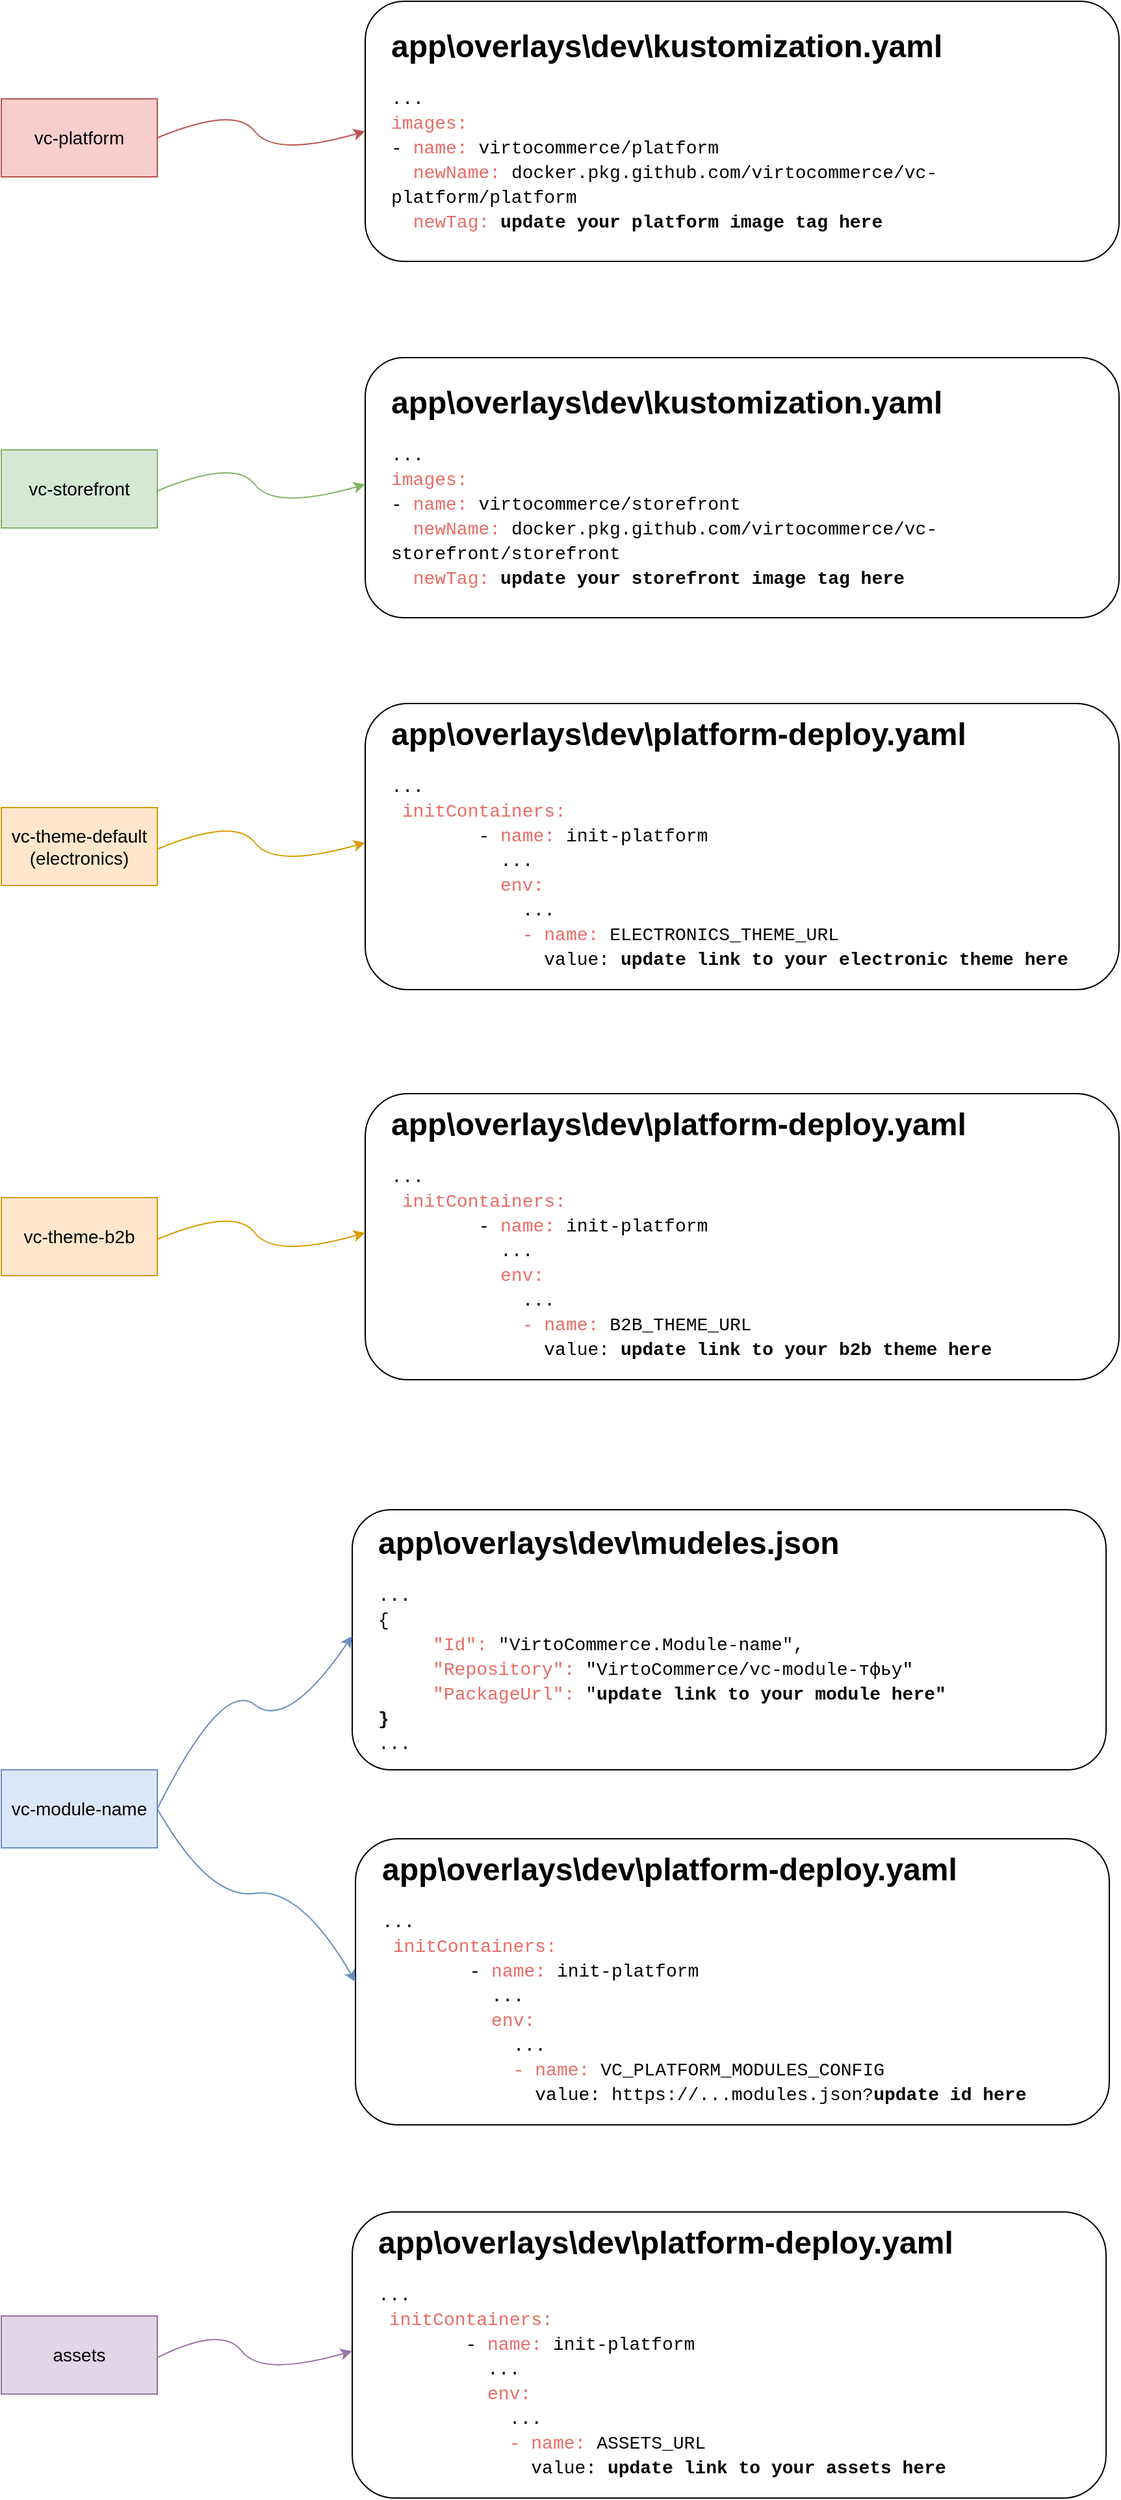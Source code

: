 <mxfile version="13.0.3" type="device" pages="3"><diagram id="8UHIOpJbT8HPxCleBiCi" name="Changes in app files"><mxGraphModel dx="1673" dy="967" grid="1" gridSize="10" guides="1" tooltips="1" connect="1" arrows="1" fold="1" page="1" pageScale="1" pageWidth="1169" pageHeight="827" math="0" shadow="0"><root><mxCell id="0"/><mxCell id="1" parent="0"/><mxCell id="uuy7i4ICsGUUfQ3GZ1jc-6" value="" style="rounded=1;whiteSpace=wrap;html=1;" vertex="1" parent="1"><mxGeometry x="400" y="40" width="580" height="200" as="geometry"/></mxCell><mxCell id="uuy7i4ICsGUUfQ3GZ1jc-1" value="vc-platform" style="rounded=0;whiteSpace=wrap;html=1;fillColor=#f8cecc;strokeColor=#b85450;fontSize=14;" vertex="1" parent="1"><mxGeometry x="120" y="115" width="120" height="60" as="geometry"/></mxCell><mxCell id="uuy7i4ICsGUUfQ3GZ1jc-2" value="vc-storefront" style="rounded=0;whiteSpace=wrap;html=1;fillColor=#d5e8d4;strokeColor=#82b366;fontSize=14;" vertex="1" parent="1"><mxGeometry x="120" y="385" width="120" height="60" as="geometry"/></mxCell><mxCell id="uuy7i4ICsGUUfQ3GZ1jc-3" value="vc-module-name" style="rounded=0;whiteSpace=wrap;html=1;fillColor=#dae8fc;strokeColor=#6c8ebf;fontSize=14;" vertex="1" parent="1"><mxGeometry x="120" y="1400" width="120" height="60" as="geometry"/></mxCell><mxCell id="uuy7i4ICsGUUfQ3GZ1jc-4" value="vc-theme-default&lt;br&gt;(electronics)" style="rounded=0;whiteSpace=wrap;html=1;fillColor=#ffe6cc;strokeColor=#d79b00;fontSize=14;" vertex="1" parent="1"><mxGeometry x="120" y="660" width="120" height="60" as="geometry"/></mxCell><mxCell id="uuy7i4ICsGUUfQ3GZ1jc-5" value="&lt;h1&gt;app\overlays\dev\kustomization.yaml&lt;/h1&gt;&lt;div style=&quot;background-color: rgb(255 , 255 , 255) ; font-family: &amp;#34;consolas&amp;#34; , &amp;#34;courier new&amp;#34; , monospace ; font-size: 14px ; line-height: 19px&quot;&gt;&lt;div&gt;&lt;span&gt;...&lt;/span&gt;&lt;/div&gt;&lt;div&gt;&lt;font color=&quot;#ea6b66&quot;&gt;&lt;span&gt;images&lt;/span&gt;:&lt;/font&gt;&lt;/div&gt;&lt;div&gt;-&amp;nbsp;&lt;font color=&quot;#ea6b66&quot;&gt;name&lt;/font&gt;&lt;font color=&quot;#ea6b66&quot;&gt;:&lt;/font&gt;&amp;nbsp;virtocommerce/platform&lt;/div&gt;&lt;div&gt;&amp;nbsp;&amp;nbsp;&lt;font color=&quot;#ea6b66&quot;&gt;&lt;span&gt;newName&lt;/span&gt;:&lt;/font&gt;&amp;nbsp;&lt;span&gt;docker.pkg.github.com/virtocommerce/vc-platform/platform&lt;/span&gt;&lt;/div&gt;&lt;div&gt;&amp;nbsp;&amp;nbsp;&lt;font color=&quot;#ea6b66&quot;&gt;&lt;span&gt;newTag&lt;/span&gt;:&lt;/font&gt;&amp;nbsp;&lt;b&gt;update&amp;nbsp;your platform image tag here&lt;/b&gt;&lt;/div&gt;&lt;div&gt;...&amp;nbsp;&lt;/div&gt;&lt;div&gt;&lt;/div&gt;&lt;/div&gt;" style="text;html=1;strokeColor=none;fillColor=none;spacing=5;spacingTop=-20;whiteSpace=wrap;overflow=hidden;rounded=0;" vertex="1" parent="1"><mxGeometry x="415" y="55" width="535" height="165" as="geometry"/></mxCell><mxCell id="uuy7i4ICsGUUfQ3GZ1jc-7" value="" style="rounded=1;whiteSpace=wrap;html=1;" vertex="1" parent="1"><mxGeometry x="400" y="314" width="580" height="200" as="geometry"/></mxCell><mxCell id="uuy7i4ICsGUUfQ3GZ1jc-8" value="&lt;h1&gt;app\overlays\dev\kustomization.yaml&lt;/h1&gt;&lt;div style=&quot;background-color: rgb(255 , 255 , 255) ; font-family: &amp;#34;consolas&amp;#34; , &amp;#34;courier new&amp;#34; , monospace ; font-size: 14px ; line-height: 19px&quot;&gt;&lt;div&gt;&lt;span&gt;...&lt;/span&gt;&lt;/div&gt;&lt;div&gt;&lt;font color=&quot;#ea6b66&quot;&gt;&lt;span&gt;images&lt;/span&gt;:&lt;/font&gt;&lt;/div&gt;&lt;div&gt;-&amp;nbsp;&lt;font color=&quot;#ea6b66&quot;&gt;name&lt;/font&gt;&lt;font color=&quot;#ea6b66&quot;&gt;:&lt;/font&gt;&amp;nbsp;&lt;span style=&quot;font-family: &amp;#34;consolas&amp;#34; , &amp;#34;courier new&amp;#34; , monospace&quot;&gt;virtocommerce/storefront&lt;/span&gt;&lt;/div&gt;&lt;div&gt;&amp;nbsp;&amp;nbsp;&lt;font color=&quot;#ea6b66&quot;&gt;&lt;span&gt;newName&lt;/span&gt;:&lt;/font&gt;&amp;nbsp;&lt;span style=&quot;font-family: &amp;#34;consolas&amp;#34; , &amp;#34;courier new&amp;#34; , monospace&quot;&gt;docker.pkg.github.com/virtocommerce/vc-storefront/storefront&lt;/span&gt;&lt;/div&gt;&lt;div&gt;&amp;nbsp;&amp;nbsp;&lt;font color=&quot;#ea6b66&quot;&gt;&lt;span&gt;newTag&lt;/span&gt;:&lt;/font&gt;&amp;nbsp;&lt;b&gt;update&lt;/b&gt;&lt;b&gt;&amp;nbsp;your storefront image tag here&lt;/b&gt;&amp;nbsp;&lt;/div&gt;&lt;div&gt;...&lt;/div&gt;&lt;div&gt;&lt;/div&gt;&lt;/div&gt;" style="text;html=1;strokeColor=none;fillColor=none;spacing=5;spacingTop=-20;whiteSpace=wrap;overflow=hidden;rounded=0;" vertex="1" parent="1"><mxGeometry x="415" y="329" width="555" height="165" as="geometry"/></mxCell><mxCell id="uuy7i4ICsGUUfQ3GZ1jc-10" value="" style="curved=1;endArrow=classic;html=1;fontSize=14;entryX=0;entryY=0.5;entryDx=0;entryDy=0;exitX=1;exitY=0.5;exitDx=0;exitDy=0;fillColor=#f8cecc;strokeColor=#b85450;" edge="1" parent="1" source="uuy7i4ICsGUUfQ3GZ1jc-1" target="uuy7i4ICsGUUfQ3GZ1jc-6"><mxGeometry width="50" height="50" relative="1" as="geometry"><mxPoint x="140" y="320" as="sourcePoint"/><mxPoint x="190" y="270" as="targetPoint"/><Array as="points"><mxPoint x="300" y="120"/><mxPoint x="330" y="160"/></Array></mxGeometry></mxCell><mxCell id="uuy7i4ICsGUUfQ3GZ1jc-11" value="" style="curved=1;endArrow=classic;html=1;fontSize=14;entryX=0;entryY=0.5;entryDx=0;entryDy=0;exitX=1;exitY=0.5;exitDx=0;exitDy=0;fillColor=#d5e8d4;strokeColor=#82b366;" edge="1" parent="1"><mxGeometry width="50" height="50" relative="1" as="geometry"><mxPoint x="240" y="416.5" as="sourcePoint"/><mxPoint x="400" y="411.5" as="targetPoint"/><Array as="points"><mxPoint x="300" y="391.5"/><mxPoint x="330" y="431.5"/></Array></mxGeometry></mxCell><mxCell id="uuy7i4ICsGUUfQ3GZ1jc-12" value="" style="rounded=1;whiteSpace=wrap;html=1;" vertex="1" parent="1"><mxGeometry x="400" y="580" width="580" height="220" as="geometry"/></mxCell><mxCell id="uuy7i4ICsGUUfQ3GZ1jc-13" value="&lt;h1&gt;app\overlays\dev\platform-deploy.yaml&lt;/h1&gt;&lt;div style=&quot;background-color: rgb(255 , 255 , 255) ; font-family: &amp;#34;consolas&amp;#34; , &amp;#34;courier new&amp;#34; , monospace ; font-size: 14px ; line-height: 19px&quot;&gt;&lt;div&gt;&lt;span&gt;...&lt;/span&gt;&lt;/div&gt;&lt;div&gt;&lt;div style=&quot;font-family: &amp;#34;consolas&amp;#34; , &amp;#34;courier new&amp;#34; , monospace ; line-height: 19px&quot;&gt;&lt;div&gt;&lt;font color=&quot;#ea6b66&quot;&gt;&amp;nbsp;&lt;span&gt;initContainers&lt;/span&gt;:&lt;/font&gt;&lt;/div&gt;&lt;div&gt;&amp;nbsp;&amp;nbsp;&amp;nbsp;&amp;nbsp;&amp;nbsp;&amp;nbsp;&amp;nbsp;&amp;nbsp;-&amp;nbsp;&lt;font color=&quot;#ea6b66&quot;&gt;&lt;span&gt;name&lt;/span&gt;:&lt;/font&gt;&amp;nbsp;&lt;span&gt;init-platform&lt;/span&gt;&lt;/div&gt;&lt;div&gt;&amp;nbsp; &amp;nbsp; &amp;nbsp; &amp;nbsp; &amp;nbsp; ...&lt;/div&gt;&lt;div&gt;&lt;font color=&quot;#ea6b66&quot;&gt;&amp;nbsp;&amp;nbsp;&amp;nbsp;&amp;nbsp;&amp;nbsp;&amp;nbsp;&amp;nbsp;&amp;nbsp;&amp;nbsp;&amp;nbsp;&lt;span&gt;env&lt;/span&gt;:&lt;/font&gt;&lt;/div&gt;&lt;div&gt;&amp;nbsp; &amp;nbsp; &amp;nbsp; &amp;nbsp; &amp;nbsp; &amp;nbsp; ...&lt;/div&gt;&lt;div&gt;&amp;nbsp;&amp;nbsp;&amp;nbsp;&amp;nbsp;&amp;nbsp;&amp;nbsp;&amp;nbsp;&amp;nbsp;&amp;nbsp;&amp;nbsp;&amp;nbsp;&amp;nbsp;&lt;font color=&quot;#ea6b66&quot;&gt;-&amp;nbsp;&lt;span&gt;name&lt;/span&gt;:&lt;/font&gt;&amp;nbsp;&lt;span&gt;ELECTRONICS_THEME_URL&lt;/span&gt;&lt;/div&gt;&lt;div&gt;&amp;nbsp;&amp;nbsp;&amp;nbsp;&amp;nbsp;&amp;nbsp;&amp;nbsp;&amp;nbsp;&amp;nbsp;&amp;nbsp;&amp;nbsp;&amp;nbsp;&amp;nbsp;&amp;nbsp;&amp;nbsp;&lt;span&gt;value&lt;/span&gt;:&amp;nbsp;&lt;b&gt;update&lt;/b&gt;&lt;b&gt;&amp;nbsp;link to your electronic theme here&lt;/b&gt;&lt;/div&gt;&lt;div&gt;...&lt;br&gt;&lt;/div&gt;&lt;/div&gt;&lt;/div&gt;&lt;div&gt;&lt;/div&gt;&lt;/div&gt;" style="text;html=1;strokeColor=none;fillColor=none;spacing=5;spacingTop=-20;whiteSpace=wrap;overflow=hidden;rounded=0;" vertex="1" parent="1"><mxGeometry x="415" y="584" width="555" height="206" as="geometry"/></mxCell><mxCell id="uuy7i4ICsGUUfQ3GZ1jc-14" value="" style="curved=1;endArrow=classic;html=1;fontSize=14;entryX=0;entryY=0.5;entryDx=0;entryDy=0;exitX=1;exitY=0.5;exitDx=0;exitDy=0;fillColor=#ffe6cc;strokeColor=#d79b00;" edge="1" parent="1"><mxGeometry width="50" height="50" relative="1" as="geometry"><mxPoint x="240" y="692" as="sourcePoint"/><mxPoint x="400" y="687" as="targetPoint"/><Array as="points"><mxPoint x="300" y="667"/><mxPoint x="330" y="707"/></Array></mxGeometry></mxCell><mxCell id="uuy7i4ICsGUUfQ3GZ1jc-15" value="vc-theme-b2b" style="rounded=0;whiteSpace=wrap;html=1;fillColor=#ffe6cc;strokeColor=#d79b00;fontSize=14;" vertex="1" parent="1"><mxGeometry x="120" y="960" width="120" height="60" as="geometry"/></mxCell><mxCell id="uuy7i4ICsGUUfQ3GZ1jc-16" value="" style="rounded=1;whiteSpace=wrap;html=1;" vertex="1" parent="1"><mxGeometry x="400" y="880" width="580" height="220" as="geometry"/></mxCell><mxCell id="uuy7i4ICsGUUfQ3GZ1jc-17" value="&lt;h1&gt;app\overlays\dev\platform-deploy.yaml&lt;/h1&gt;&lt;div style=&quot;background-color: rgb(255 , 255 , 255) ; font-family: &amp;#34;consolas&amp;#34; , &amp;#34;courier new&amp;#34; , monospace ; font-size: 14px ; line-height: 19px&quot;&gt;&lt;div&gt;&lt;span&gt;...&lt;/span&gt;&lt;/div&gt;&lt;div&gt;&lt;div style=&quot;font-family: &amp;#34;consolas&amp;#34; , &amp;#34;courier new&amp;#34; , monospace ; line-height: 19px&quot;&gt;&lt;div&gt;&lt;font color=&quot;#ea6b66&quot;&gt;&amp;nbsp;&lt;span&gt;initContainers&lt;/span&gt;:&lt;/font&gt;&lt;/div&gt;&lt;div&gt;&amp;nbsp;&amp;nbsp;&amp;nbsp;&amp;nbsp;&amp;nbsp;&amp;nbsp;&amp;nbsp;&amp;nbsp;-&amp;nbsp;&lt;font color=&quot;#ea6b66&quot;&gt;&lt;span&gt;name&lt;/span&gt;:&lt;/font&gt;&amp;nbsp;&lt;span&gt;init-platform&lt;/span&gt;&lt;/div&gt;&lt;div&gt;&amp;nbsp; &amp;nbsp; &amp;nbsp; &amp;nbsp; &amp;nbsp; ...&lt;/div&gt;&lt;div&gt;&lt;font color=&quot;#ea6b66&quot;&gt;&amp;nbsp;&amp;nbsp;&amp;nbsp;&amp;nbsp;&amp;nbsp;&amp;nbsp;&amp;nbsp;&amp;nbsp;&amp;nbsp;&amp;nbsp;&lt;span&gt;env&lt;/span&gt;:&lt;/font&gt;&lt;/div&gt;&lt;div&gt;&amp;nbsp; &amp;nbsp; &amp;nbsp; &amp;nbsp; &amp;nbsp; &amp;nbsp; ...&lt;/div&gt;&lt;div&gt;&amp;nbsp;&amp;nbsp;&amp;nbsp;&amp;nbsp;&amp;nbsp;&amp;nbsp;&amp;nbsp;&amp;nbsp;&amp;nbsp;&amp;nbsp;&amp;nbsp;&amp;nbsp;&lt;font color=&quot;#ea6b66&quot;&gt;-&amp;nbsp;&lt;span&gt;name&lt;/span&gt;:&lt;/font&gt;&amp;nbsp;&lt;span style=&quot;font-family: &amp;#34;consolas&amp;#34; , &amp;#34;courier new&amp;#34; , monospace&quot;&gt;B2B_THEME_URL&lt;/span&gt;&lt;/div&gt;&lt;div&gt;&amp;nbsp;&amp;nbsp;&amp;nbsp;&amp;nbsp;&amp;nbsp;&amp;nbsp;&amp;nbsp;&amp;nbsp;&amp;nbsp;&amp;nbsp;&amp;nbsp;&amp;nbsp;&amp;nbsp;&amp;nbsp;&lt;span&gt;value&lt;/span&gt;:&amp;nbsp;&lt;b&gt;update&lt;/b&gt;&lt;b&gt;&amp;nbsp;link to your b2b theme here&lt;/b&gt;&lt;/div&gt;&lt;div&gt;...&lt;br&gt;&lt;/div&gt;&lt;/div&gt;&lt;/div&gt;&lt;div&gt;&lt;/div&gt;&lt;/div&gt;" style="text;html=1;strokeColor=none;fillColor=none;spacing=5;spacingTop=-20;whiteSpace=wrap;overflow=hidden;rounded=0;" vertex="1" parent="1"><mxGeometry x="415" y="884" width="555" height="206" as="geometry"/></mxCell><mxCell id="uuy7i4ICsGUUfQ3GZ1jc-18" value="" style="curved=1;endArrow=classic;html=1;fontSize=14;entryX=0;entryY=0.5;entryDx=0;entryDy=0;exitX=1;exitY=0.5;exitDx=0;exitDy=0;fillColor=#ffe6cc;strokeColor=#d79b00;" edge="1" parent="1"><mxGeometry width="50" height="50" relative="1" as="geometry"><mxPoint x="240" y="992.0" as="sourcePoint"/><mxPoint x="400" y="987.0" as="targetPoint"/><Array as="points"><mxPoint x="300" y="967"/><mxPoint x="330" y="1007"/></Array></mxGeometry></mxCell><mxCell id="uuy7i4ICsGUUfQ3GZ1jc-19" value="" style="rounded=1;whiteSpace=wrap;html=1;" vertex="1" parent="1"><mxGeometry x="390" y="1200" width="580" height="200" as="geometry"/></mxCell><mxCell id="uuy7i4ICsGUUfQ3GZ1jc-20" value="&lt;h1&gt;app\overlays\dev\mudeles.json&lt;/h1&gt;&lt;div style=&quot;background-color: rgb(255 , 255 , 255) ; font-family: &amp;#34;consolas&amp;#34; , &amp;#34;courier new&amp;#34; , monospace ; font-size: 14px ; line-height: 19px&quot;&gt;&lt;div&gt;&lt;span&gt;...&lt;/span&gt;&lt;/div&gt;&lt;div&gt;&lt;span&gt;{&lt;/span&gt;&lt;/div&gt;&lt;div&gt;&lt;div style=&quot;font-family: &amp;#34;consolas&amp;#34; , &amp;#34;courier new&amp;#34; , monospace ; line-height: 19px&quot;&gt;&lt;div&gt;&lt;span&gt;&lt;font color=&quot;#ea6b66&quot;&gt;&amp;nbsp; &amp;nbsp; &amp;nbsp;&quot;Id&quot;:&amp;nbsp;&lt;/font&gt;&lt;/span&gt;&lt;span style=&quot;font-family: &amp;#34;consolas&amp;#34; , &amp;#34;courier new&amp;#34; , monospace&quot;&gt;&quot;VirtoCommerce.Module-name&quot;&lt;/span&gt;&lt;span style=&quot;font-family: &amp;#34;consolas&amp;#34; , &amp;#34;courier new&amp;#34; , monospace&quot;&gt;,&lt;/span&gt;&lt;/div&gt;&lt;div&gt;&lt;span&gt;&lt;font color=&quot;#ea6b66&quot;&gt;&amp;nbsp; &amp;nbsp; &amp;nbsp;&quot;Repository&quot;:&amp;nbsp;&lt;/font&gt;&lt;/span&gt;&lt;span style=&quot;font-family: &amp;#34;consolas&amp;#34; , &amp;#34;courier new&amp;#34; , monospace&quot;&gt;&quot;VirtoCommerce/vc-module-тфьу&quot;&lt;/span&gt;&lt;/div&gt;&lt;div&gt;&lt;font color=&quot;#ea6b66&quot;&gt;&amp;nbsp; &amp;nbsp; &amp;nbsp;&lt;span style=&quot;font-family: &amp;#34;consolas&amp;#34; , &amp;#34;courier new&amp;#34; , monospace&quot;&gt;&quot;PackageUrl&quot;:&lt;/span&gt;&lt;/font&gt;&amp;nbsp;&quot;&lt;b&gt;update&lt;/b&gt;&lt;b&gt;&amp;nbsp;link to your module here&quot;&lt;/b&gt;&lt;/div&gt;&lt;div&gt;&lt;b&gt;}&lt;/b&gt;&lt;/div&gt;&lt;div&gt;...&lt;br&gt;&lt;/div&gt;&lt;/div&gt;&lt;/div&gt;&lt;div&gt;&lt;/div&gt;&lt;/div&gt;" style="text;html=1;strokeColor=none;fillColor=none;spacing=5;spacingTop=-20;whiteSpace=wrap;overflow=hidden;rounded=0;" vertex="1" parent="1"><mxGeometry x="405" y="1206" width="555" height="186" as="geometry"/></mxCell><mxCell id="uuy7i4ICsGUUfQ3GZ1jc-21" value="" style="curved=1;endArrow=classic;html=1;fontSize=14;entryX=0;entryY=0.5;entryDx=0;entryDy=0;exitX=1;exitY=0.5;exitDx=0;exitDy=0;fillColor=#dae8fc;strokeColor=#6c8ebf;" edge="1" parent="1" source="uuy7i4ICsGUUfQ3GZ1jc-3"><mxGeometry width="50" height="50" relative="1" as="geometry"><mxPoint x="230" y="1302" as="sourcePoint"/><mxPoint x="390" y="1297" as="targetPoint"/><Array as="points"><mxPoint x="290" y="1330"/><mxPoint x="340" y="1370"/></Array></mxGeometry></mxCell><mxCell id="uuy7i4ICsGUUfQ3GZ1jc-24" value="" style="rounded=1;whiteSpace=wrap;html=1;" vertex="1" parent="1"><mxGeometry x="392.5" y="1453" width="580" height="220" as="geometry"/></mxCell><mxCell id="uuy7i4ICsGUUfQ3GZ1jc-25" value="&lt;h1&gt;app\overlays\dev\platform-deploy.yaml&lt;/h1&gt;&lt;div style=&quot;background-color: rgb(255 , 255 , 255) ; font-family: &amp;#34;consolas&amp;#34; , &amp;#34;courier new&amp;#34; , monospace ; font-size: 14px ; line-height: 19px&quot;&gt;&lt;div&gt;&lt;span&gt;...&lt;/span&gt;&lt;/div&gt;&lt;div&gt;&lt;div style=&quot;font-family: &amp;#34;consolas&amp;#34; , &amp;#34;courier new&amp;#34; , monospace ; line-height: 19px&quot;&gt;&lt;div&gt;&lt;font color=&quot;#ea6b66&quot;&gt;&amp;nbsp;&lt;span&gt;initContainers&lt;/span&gt;:&lt;/font&gt;&lt;/div&gt;&lt;div&gt;&amp;nbsp;&amp;nbsp;&amp;nbsp;&amp;nbsp;&amp;nbsp;&amp;nbsp;&amp;nbsp;&amp;nbsp;-&amp;nbsp;&lt;font color=&quot;#ea6b66&quot;&gt;&lt;span&gt;name&lt;/span&gt;:&lt;/font&gt;&amp;nbsp;&lt;span&gt;init-platform&lt;/span&gt;&lt;/div&gt;&lt;div&gt;&amp;nbsp; &amp;nbsp; &amp;nbsp; &amp;nbsp; &amp;nbsp; ...&lt;/div&gt;&lt;div&gt;&lt;font color=&quot;#ea6b66&quot;&gt;&amp;nbsp;&amp;nbsp;&amp;nbsp;&amp;nbsp;&amp;nbsp;&amp;nbsp;&amp;nbsp;&amp;nbsp;&amp;nbsp;&amp;nbsp;&lt;span&gt;env&lt;/span&gt;:&lt;/font&gt;&lt;/div&gt;&lt;div&gt;&amp;nbsp; &amp;nbsp; &amp;nbsp; &amp;nbsp; &amp;nbsp; &amp;nbsp; ...&lt;/div&gt;&lt;div&gt;&amp;nbsp;&amp;nbsp;&amp;nbsp;&amp;nbsp;&amp;nbsp;&amp;nbsp;&amp;nbsp;&amp;nbsp;&amp;nbsp;&amp;nbsp;&amp;nbsp;&amp;nbsp;&lt;font color=&quot;#ea6b66&quot;&gt;-&amp;nbsp;&lt;span&gt;name&lt;/span&gt;:&lt;/font&gt;&amp;nbsp;&lt;span style=&quot;font-family: &amp;#34;consolas&amp;#34; , &amp;#34;courier new&amp;#34; , monospace&quot;&gt;VC_PLATFORM_MODULES_CONFIG&lt;/span&gt;&lt;/div&gt;&lt;div&gt;&amp;nbsp;&amp;nbsp;&amp;nbsp;&amp;nbsp;&amp;nbsp;&amp;nbsp;&amp;nbsp;&amp;nbsp;&amp;nbsp;&amp;nbsp;&amp;nbsp;&amp;nbsp;&amp;nbsp;&amp;nbsp;&lt;span&gt;value&lt;/span&gt;:&amp;nbsp;&lt;span style=&quot;font-family: &amp;#34;consolas&amp;#34; , &amp;#34;courier new&amp;#34; , monospace&quot;&gt;https://...modules.json?&lt;/span&gt;&lt;b&gt;update&lt;/b&gt;&lt;b&gt;&amp;nbsp;id here&lt;/b&gt;&lt;/div&gt;&lt;div&gt;...&lt;br&gt;&lt;/div&gt;&lt;/div&gt;&lt;/div&gt;&lt;div&gt;&lt;/div&gt;&lt;/div&gt;" style="text;html=1;strokeColor=none;fillColor=none;spacing=5;spacingTop=-20;whiteSpace=wrap;overflow=hidden;rounded=0;" vertex="1" parent="1"><mxGeometry x="407.5" y="1457" width="555" height="206" as="geometry"/></mxCell><mxCell id="uuy7i4ICsGUUfQ3GZ1jc-26" value="" style="curved=1;endArrow=classic;html=1;fontSize=14;entryX=0;entryY=0.5;entryDx=0;entryDy=0;exitX=1;exitY=0.5;exitDx=0;exitDy=0;fillColor=#dae8fc;strokeColor=#6c8ebf;" edge="1" parent="1" source="uuy7i4ICsGUUfQ3GZ1jc-3" target="uuy7i4ICsGUUfQ3GZ1jc-24"><mxGeometry width="50" height="50" relative="1" as="geometry"><mxPoint x="190" y="1673" as="sourcePoint"/><mxPoint x="340" y="1530" as="targetPoint"/><Array as="points"><mxPoint x="280" y="1500"/><mxPoint x="350" y="1490"/></Array></mxGeometry></mxCell><mxCell id="uuy7i4ICsGUUfQ3GZ1jc-28" value="assets" style="rounded=0;whiteSpace=wrap;html=1;fillColor=#e1d5e7;strokeColor=#9673a6;fontSize=14;" vertex="1" parent="1"><mxGeometry x="120" y="1820" width="120" height="60" as="geometry"/></mxCell><mxCell id="uuy7i4ICsGUUfQ3GZ1jc-29" value="" style="rounded=1;whiteSpace=wrap;html=1;" vertex="1" parent="1"><mxGeometry x="390" y="1740" width="580" height="220" as="geometry"/></mxCell><mxCell id="uuy7i4ICsGUUfQ3GZ1jc-30" value="&lt;h1&gt;app\overlays\dev\platform-deploy.yaml&lt;/h1&gt;&lt;div style=&quot;background-color: rgb(255 , 255 , 255) ; font-family: &amp;#34;consolas&amp;#34; , &amp;#34;courier new&amp;#34; , monospace ; font-size: 14px ; line-height: 19px&quot;&gt;&lt;div&gt;&lt;span&gt;...&lt;/span&gt;&lt;/div&gt;&lt;div&gt;&lt;div style=&quot;font-family: &amp;#34;consolas&amp;#34; , &amp;#34;courier new&amp;#34; , monospace ; line-height: 19px&quot;&gt;&lt;div&gt;&lt;font color=&quot;#ea6b66&quot;&gt;&amp;nbsp;&lt;span&gt;initContainers&lt;/span&gt;:&lt;/font&gt;&lt;/div&gt;&lt;div&gt;&amp;nbsp;&amp;nbsp;&amp;nbsp;&amp;nbsp;&amp;nbsp;&amp;nbsp;&amp;nbsp;&amp;nbsp;-&amp;nbsp;&lt;font color=&quot;#ea6b66&quot;&gt;&lt;span&gt;name&lt;/span&gt;:&lt;/font&gt;&amp;nbsp;&lt;span&gt;init-platform&lt;/span&gt;&lt;/div&gt;&lt;div&gt;&amp;nbsp; &amp;nbsp; &amp;nbsp; &amp;nbsp; &amp;nbsp; ...&lt;/div&gt;&lt;div&gt;&lt;font color=&quot;#ea6b66&quot;&gt;&amp;nbsp;&amp;nbsp;&amp;nbsp;&amp;nbsp;&amp;nbsp;&amp;nbsp;&amp;nbsp;&amp;nbsp;&amp;nbsp;&amp;nbsp;&lt;span&gt;env&lt;/span&gt;:&lt;/font&gt;&lt;/div&gt;&lt;div&gt;&amp;nbsp; &amp;nbsp; &amp;nbsp; &amp;nbsp; &amp;nbsp; &amp;nbsp; ...&lt;/div&gt;&lt;div&gt;&amp;nbsp;&amp;nbsp;&amp;nbsp;&amp;nbsp;&amp;nbsp;&amp;nbsp;&amp;nbsp;&amp;nbsp;&amp;nbsp;&amp;nbsp;&amp;nbsp;&amp;nbsp;&lt;font color=&quot;#ea6b66&quot;&gt;-&amp;nbsp;&lt;span&gt;name&lt;/span&gt;:&lt;/font&gt;&amp;nbsp;&lt;span style=&quot;font-family: &amp;#34;consolas&amp;#34; , &amp;#34;courier new&amp;#34; , monospace&quot;&gt;ASSETS_URL&lt;/span&gt;&lt;/div&gt;&lt;div&gt;&amp;nbsp;&amp;nbsp;&amp;nbsp;&amp;nbsp;&amp;nbsp;&amp;nbsp;&amp;nbsp;&amp;nbsp;&amp;nbsp;&amp;nbsp;&amp;nbsp;&amp;nbsp;&amp;nbsp;&amp;nbsp;&lt;span&gt;value&lt;/span&gt;:&amp;nbsp;&lt;b&gt;update&lt;/b&gt;&lt;b&gt;&amp;nbsp;link to your assets here&lt;/b&gt;&lt;/div&gt;&lt;div&gt;...&lt;br&gt;&lt;/div&gt;&lt;/div&gt;&lt;/div&gt;&lt;div&gt;&lt;/div&gt;&lt;/div&gt;" style="text;html=1;strokeColor=none;fillColor=none;spacing=5;spacingTop=-20;whiteSpace=wrap;overflow=hidden;rounded=0;" vertex="1" parent="1"><mxGeometry x="405" y="1744" width="555" height="206" as="geometry"/></mxCell><mxCell id="uuy7i4ICsGUUfQ3GZ1jc-31" value="" style="curved=1;endArrow=classic;html=1;fontSize=14;entryX=0;entryY=0.5;entryDx=0;entryDy=0;fillColor=#e1d5e7;strokeColor=#9673a6;" edge="1" parent="1"><mxGeometry width="50" height="50" relative="1" as="geometry"><mxPoint x="240" y="1852" as="sourcePoint"/><mxPoint x="390" y="1847" as="targetPoint"/><Array as="points"><mxPoint x="290" y="1827"/><mxPoint x="320" y="1867"/></Array></mxGeometry></mxCell></root></mxGraphModel></diagram><diagram id="28VgS6JMbTUWkKb37-Xg" name="Dev flow"><mxGraphModel dx="1422" dy="822" grid="1" gridSize="10" guides="1" tooltips="1" connect="1" arrows="1" fold="1" page="1" pageScale="1" pageWidth="1169" pageHeight="827" math="0" shadow="0"><root><mxCell id="-yEAoTfOS3Wt1gNO7EFr-0"/><mxCell id="-yEAoTfOS3Wt1gNO7EFr-1" parent="-yEAoTfOS3Wt1gNO7EFr-0"/><mxCell id="Ak_y4thFxBSKivSe8Mvd-0" value="" style="pointerEvents=1;shadow=0;dashed=0;html=1;strokeColor=none;labelPosition=center;verticalLabelPosition=bottom;verticalAlign=top;align=center;fillColor=#505050;shape=mxgraph.mscae.intune.account_portal;fontSize=14;" vertex="1" parent="-yEAoTfOS3Wt1gNO7EFr-1"><mxGeometry x="70" y="180" width="43" height="50" as="geometry"/></mxCell><mxCell id="Ak_y4thFxBSKivSe8Mvd-1" value="" style="verticalLabelPosition=bottom;html=1;verticalAlign=top;align=center;strokeColor=none;fillColor=#505050;shape=mxgraph.azure.git_repository;fontSize=14;" vertex="1" parent="-yEAoTfOS3Wt1gNO7EFr-1"><mxGeometry x="250" y="82" width="50" height="50" as="geometry"/></mxCell><mxCell id="Ak_y4thFxBSKivSe8Mvd-3" value="" style="verticalLabelPosition=bottom;html=1;verticalAlign=top;align=center;strokeColor=none;fillColor=#505050;shape=mxgraph.azure.git_repository;fontSize=14;" vertex="1" parent="-yEAoTfOS3Wt1gNO7EFr-1"><mxGeometry x="250" y="282" width="50" height="50" as="geometry"/></mxCell><mxCell id="Ak_y4thFxBSKivSe8Mvd-4" value="" style="html=1;dashed=0;whitespace=wrap;fillColor=#505050;strokeColor=#ffffff;points=[[0.005,0.63,0],[0.1,0.2,0],[0.9,0.2,0],[0.5,0,0],[0.995,0.63,0],[0.72,0.99,0],[0.5,1,0],[0.28,0.99,0]];shape=mxgraph.kubernetes.icon;prIcon=ing;fontSize=14;" vertex="1" parent="-yEAoTfOS3Wt1gNO7EFr-1"><mxGeometry x="380" y="83" width="50" height="48" as="geometry"/></mxCell><mxCell id="Ak_y4thFxBSKivSe8Mvd-5" value="" style="html=1;verticalLabelPosition=bottom;align=center;labelBackgroundColor=#ffffff;verticalAlign=top;strokeWidth=2;strokeColor=#505050;shadow=0;dashed=0;shape=mxgraph.ios7.icons.data;fillColor=none;fontSize=14;" vertex="1" parent="-yEAoTfOS3Wt1gNO7EFr-1"><mxGeometry x="565" y="20" width="40" height="50" as="geometry"/></mxCell><mxCell id="Ak_y4thFxBSKivSe8Mvd-6" value="" style="html=1;dashed=0;whitespace=wrap;fillColor=#505050;strokeColor=#ffffff;points=[[0.005,0.63,0],[0.1,0.2,0],[0.9,0.2,0],[0.5,0,0],[0.995,0.63,0],[0.72,0.99,0],[0.5,1,0],[0.28,0.99,0]];shape=mxgraph.kubernetes.icon;prIcon=ing;fontSize=14;" vertex="1" parent="-yEAoTfOS3Wt1gNO7EFr-1"><mxGeometry x="380" y="284" width="50" height="48" as="geometry"/></mxCell><mxCell id="Ak_y4thFxBSKivSe8Mvd-7" value="" style="html=1;dashed=0;whitespace=wrap;fillColor=#2875E2;strokeColor=#ffffff;points=[[0.005,0.63,0],[0.1,0.2,0],[0.9,0.2,0],[0.5,0,0],[0.995,0.63,0],[0.72,0.99,0],[0.5,1,0],[0.28,0.99,0]];shape=mxgraph.kubernetes.icon;prIcon=sts;fontSize=14;" vertex="1" parent="-yEAoTfOS3Wt1gNO7EFr-1"><mxGeometry x="535" y="284" width="50" height="48" as="geometry"/></mxCell><mxCell id="Ak_y4thFxBSKivSe8Mvd-8" value="" style="endArrow=classic;html=1;fontSize=14;" edge="1" parent="-yEAoTfOS3Wt1gNO7EFr-1"><mxGeometry width="50" height="50" relative="1" as="geometry"><mxPoint x="150" y="182" as="sourcePoint"/><mxPoint x="240" y="120" as="targetPoint"/></mxGeometry></mxCell><mxCell id="Ak_y4thFxBSKivSe8Mvd-9" value="Commit &lt;br&gt;US code" style="text;html=1;align=center;verticalAlign=middle;resizable=0;points=[];autosize=1;fontSize=14;" vertex="1" parent="-yEAoTfOS3Wt1gNO7EFr-1"><mxGeometry x="130" y="110" width="70" height="40" as="geometry"/></mxCell><mxCell id="Ak_y4thFxBSKivSe8Mvd-10" value="CI Pipeline" style="text;html=1;align=center;verticalAlign=middle;resizable=0;points=[];autosize=1;fontSize=14;" vertex="1" parent="-yEAoTfOS3Wt1gNO7EFr-1"><mxGeometry x="360" y="141" width="80" height="20" as="geometry"/></mxCell><mxCell id="Ak_y4thFxBSKivSe8Mvd-11" value="" style="endArrow=classic;html=1;fontSize=14;" edge="1" parent="-yEAoTfOS3Wt1gNO7EFr-1"><mxGeometry width="50" height="50" relative="1" as="geometry"><mxPoint x="312" y="110" as="sourcePoint"/><mxPoint x="372" y="110" as="targetPoint"/></mxGeometry></mxCell><mxCell id="Ak_y4thFxBSKivSe8Mvd-12" value="" style="endArrow=classic;html=1;fontSize=14;" edge="1" parent="-yEAoTfOS3Wt1gNO7EFr-1"><mxGeometry width="50" height="50" relative="1" as="geometry"><mxPoint x="470" y="96.5" as="sourcePoint"/><mxPoint x="540" y="60" as="targetPoint"/></mxGeometry></mxCell><mxCell id="Ak_y4thFxBSKivSe8Mvd-13" value="" style="endArrow=classic;html=1;fontSize=14;" edge="1" parent="-yEAoTfOS3Wt1gNO7EFr-1"><mxGeometry width="50" height="50" relative="1" as="geometry"><mxPoint x="470" y="130" as="sourcePoint"/><mxPoint x="540" y="161" as="targetPoint"/></mxGeometry></mxCell><mxCell id="Ak_y4thFxBSKivSe8Mvd-14" value="Push Image" style="text;html=1;align=center;verticalAlign=middle;resizable=0;points=[];autosize=1;fontSize=14;" vertex="1" parent="-yEAoTfOS3Wt1gNO7EFr-1"><mxGeometry x="430" y="50" width="90" height="20" as="geometry"/></mxCell><mxCell id="Ak_y4thFxBSKivSe8Mvd-15" value="Image Repo" style="text;html=1;align=center;verticalAlign=middle;resizable=0;points=[];autosize=1;fontSize=14;" vertex="1" parent="-yEAoTfOS3Wt1gNO7EFr-1"><mxGeometry x="540" y="70" width="90" height="20" as="geometry"/></mxCell><mxCell id="Ak_y4thFxBSKivSe8Mvd-16" value="" style="verticalLabelPosition=bottom;html=1;verticalAlign=top;align=center;strokeColor=none;fillColor=#505050;shape=mxgraph.azure.storage_blob;fontSize=14;" vertex="1" parent="-yEAoTfOS3Wt1gNO7EFr-1"><mxGeometry x="560" y="141" width="50" height="45" as="geometry"/></mxCell><mxCell id="Ak_y4thFxBSKivSe8Mvd-17" value="Azure &lt;br&gt;Blob Strorage" style="text;html=1;align=center;verticalAlign=middle;resizable=0;points=[];autosize=1;fontSize=14;" vertex="1" parent="-yEAoTfOS3Wt1gNO7EFr-1"><mxGeometry x="540" y="190" width="100" height="40" as="geometry"/></mxCell><mxCell id="Ak_y4thFxBSKivSe8Mvd-18" value="Push &lt;br&gt;module/theme" style="text;html=1;align=center;verticalAlign=middle;resizable=0;points=[];autosize=1;fontSize=14;" vertex="1" parent="-yEAoTfOS3Wt1gNO7EFr-1"><mxGeometry x="440" y="146" width="100" height="40" as="geometry"/></mxCell><mxCell id="Ak_y4thFxBSKivSe8Mvd-19" value="" style="endArrow=classic;html=1;fontSize=14;" edge="1" parent="-yEAoTfOS3Wt1gNO7EFr-1"><mxGeometry width="50" height="50" relative="1" as="geometry"><mxPoint x="150" y="241.5" as="sourcePoint"/><mxPoint x="230" y="290" as="targetPoint"/></mxGeometry></mxCell><mxCell id="Ak_y4thFxBSKivSe8Mvd-20" value="Commit &lt;br&gt;Config changes" style="text;html=1;align=center;verticalAlign=middle;resizable=0;points=[];autosize=1;fontSize=14;" vertex="1" parent="-yEAoTfOS3Wt1gNO7EFr-1"><mxGeometry x="110" y="272" width="110" height="40" as="geometry"/></mxCell><mxCell id="Ak_y4thFxBSKivSe8Mvd-21" value="CD Pipeline" style="text;html=1;align=center;verticalAlign=middle;resizable=0;points=[];autosize=1;fontSize=14;" vertex="1" parent="-yEAoTfOS3Wt1gNO7EFr-1"><mxGeometry x="360" y="338" width="90" height="20" as="geometry"/></mxCell><mxCell id="Ak_y4thFxBSKivSe8Mvd-22" value="" style="endArrow=classic;html=1;fontSize=14;" edge="1" parent="-yEAoTfOS3Wt1gNO7EFr-1"><mxGeometry width="50" height="50" relative="1" as="geometry"><mxPoint x="310" y="312" as="sourcePoint"/><mxPoint x="370" y="312" as="targetPoint"/></mxGeometry></mxCell><mxCell id="Ak_y4thFxBSKivSe8Mvd-23" value="" style="endArrow=classic;html=1;fontSize=14;" edge="1" parent="-yEAoTfOS3Wt1gNO7EFr-1"><mxGeometry width="50" height="50" relative="1" as="geometry"><mxPoint x="460" y="312" as="sourcePoint"/><mxPoint x="520" y="312" as="targetPoint"/></mxGeometry></mxCell><mxCell id="Ak_y4thFxBSKivSe8Mvd-24" value="Argo sync" style="text;html=1;align=center;verticalAlign=middle;resizable=0;points=[];autosize=1;fontSize=14;" vertex="1" parent="-yEAoTfOS3Wt1gNO7EFr-1"><mxGeometry x="450" y="282" width="80" height="20" as="geometry"/></mxCell><mxCell id="Ak_y4thFxBSKivSe8Mvd-25" value="Dev enironment" style="text;html=1;align=center;verticalAlign=middle;resizable=0;points=[];autosize=1;fontSize=14;" vertex="1" parent="-yEAoTfOS3Wt1gNO7EFr-1"><mxGeometry x="505" y="338" width="110" height="20" as="geometry"/></mxCell></root></mxGraphModel></diagram><diagram id="7XnWx3bKHKscAbGdmzx_" name="Dev flow detailed"><mxGraphModel dx="1422" dy="822" grid="1" gridSize="10" guides="1" tooltips="1" connect="1" arrows="1" fold="1" page="1" pageScale="1" pageWidth="1169" pageHeight="827" math="0" shadow="0"><root><mxCell id="25b5tPPRyuES18zRheG4-0"/><mxCell id="25b5tPPRyuES18zRheG4-1" parent="25b5tPPRyuES18zRheG4-0"/><mxCell id="yuVfcvG4jMFPrydHpQIt-4" style="edgeStyle=orthogonalEdgeStyle;rounded=0;orthogonalLoop=1;jettySize=auto;html=1;entryX=0.5;entryY=0;entryDx=0;entryDy=0;fontSize=13;" edge="1" parent="25b5tPPRyuES18zRheG4-1" source="wurXBnLOmq50UUVCVw2d-0" target="EExE5pEMllJ5EvTFVlIs-0"><mxGeometry relative="1" as="geometry"/></mxCell><mxCell id="wurXBnLOmq50UUVCVw2d-0" value="Commit User Story&amp;nbsp; code" style="rounded=1;whiteSpace=wrap;html=1;strokeColor=#505050;fillColor=#FFFFFF;fontSize=14;" vertex="1" parent="25b5tPPRyuES18zRheG4-1"><mxGeometry x="190" y="90" width="120" height="60" as="geometry"/></mxCell><mxCell id="yuVfcvG4jMFPrydHpQIt-5" style="edgeStyle=orthogonalEdgeStyle;rounded=0;orthogonalLoop=1;jettySize=auto;html=1;entryX=0.5;entryY=0;entryDx=0;entryDy=0;fontSize=13;" edge="1" parent="25b5tPPRyuES18zRheG4-1" source="EExE5pEMllJ5EvTFVlIs-0" target="yuVfcvG4jMFPrydHpQIt-1"><mxGeometry relative="1" as="geometry"/></mxCell><mxCell id="EExE5pEMllJ5EvTFVlIs-0" value="Change App config" style="rounded=1;whiteSpace=wrap;html=1;strokeColor=#505050;fillColor=#FFFFFF;fontSize=14;" vertex="1" parent="25b5tPPRyuES18zRheG4-1"><mxGeometry x="190" y="190" width="120" height="60" as="geometry"/></mxCell><mxCell id="stZ6e7dymT-EIoJd8KbE-0" value="" style="rounded=1;whiteSpace=wrap;html=1;strokeColor=#505050;fillColor=#FFFFFF;fontSize=14;dashed=1;" vertex="1" parent="25b5tPPRyuES18zRheG4-1"><mxGeometry x="440" y="30" width="530" height="520" as="geometry"/></mxCell><mxCell id="stZ6e7dymT-EIoJd8KbE-1" value="vc-platform" style="rounded=0;whiteSpace=wrap;html=1;fillColor=#f8cecc;strokeColor=#b85450;fontSize=14;" vertex="1" parent="25b5tPPRyuES18zRheG4-1"><mxGeometry x="470" y="60" width="120" height="60" as="geometry"/></mxCell><mxCell id="stZ6e7dymT-EIoJd8KbE-2" value="vc-storefront" style="rounded=0;whiteSpace=wrap;html=1;fillColor=#d5e8d4;strokeColor=#82b366;fontSize=14;" vertex="1" parent="25b5tPPRyuES18zRheG4-1"><mxGeometry x="470" y="130" width="120" height="60" as="geometry"/></mxCell><mxCell id="stZ6e7dymT-EIoJd8KbE-3" value="vc-module-name" style="rounded=0;whiteSpace=wrap;html=1;fillColor=#dae8fc;strokeColor=#6c8ebf;fontSize=14;" vertex="1" parent="25b5tPPRyuES18zRheG4-1"><mxGeometry x="470" y="463" width="120" height="60" as="geometry"/></mxCell><mxCell id="stZ6e7dymT-EIoJd8KbE-4" value="vc-theme-default&lt;br&gt;(electronics)" style="rounded=0;whiteSpace=wrap;html=1;fillColor=#ffe6cc;strokeColor=#d79b00;fontSize=14;" vertex="1" parent="25b5tPPRyuES18zRheG4-1"><mxGeometry x="470" y="210" width="120" height="60" as="geometry"/></mxCell><mxCell id="stZ6e7dymT-EIoJd8KbE-5" value="" style="curved=1;endArrow=classic;html=1;fontSize=14;entryX=0;entryY=0.5;entryDx=0;entryDy=0;exitX=1;exitY=0.5;exitDx=0;exitDy=0;fillColor=#f8cecc;strokeColor=#b85450;" edge="1" parent="25b5tPPRyuES18zRheG4-1" source="stZ6e7dymT-EIoJd8KbE-1" target="sxYjVN014tiosUH4b4qP-0"><mxGeometry width="50" height="50" relative="1" as="geometry"><mxPoint x="490" y="265" as="sourcePoint"/><mxPoint x="750" y="85" as="targetPoint"/><Array as="points"><mxPoint x="630" y="65"/><mxPoint x="680" y="105"/></Array></mxGeometry></mxCell><mxCell id="stZ6e7dymT-EIoJd8KbE-6" value="" style="curved=1;endArrow=classic;html=1;fontSize=14;entryX=0;entryY=0.5;entryDx=0;entryDy=0;exitX=1;exitY=0.5;exitDx=0;exitDy=0;fillColor=#d5e8d4;strokeColor=#82b366;" edge="1" parent="25b5tPPRyuES18zRheG4-1" target="sxYjVN014tiosUH4b4qP-0"><mxGeometry width="50" height="50" relative="1" as="geometry"><mxPoint x="590" y="161.5" as="sourcePoint"/><mxPoint x="750" y="156.5" as="targetPoint"/><Array as="points"><mxPoint x="620" y="140"/><mxPoint x="670" y="162"/></Array></mxGeometry></mxCell><mxCell id="stZ6e7dymT-EIoJd8KbE-7" value="" style="curved=1;endArrow=classic;html=1;fontSize=14;entryX=0;entryY=0.5;entryDx=0;entryDy=0;exitX=1;exitY=0.5;exitDx=0;exitDy=0;fillColor=#ffe6cc;strokeColor=#d79b00;" edge="1" parent="25b5tPPRyuES18zRheG4-1" target="sxYjVN014tiosUH4b4qP-1"><mxGeometry width="50" height="50" relative="1" as="geometry"><mxPoint x="590" y="242.0" as="sourcePoint"/><mxPoint x="750" y="237.0" as="targetPoint"/><Array as="points"><mxPoint x="630" y="220"/><mxPoint x="680" y="257"/></Array></mxGeometry></mxCell><mxCell id="stZ6e7dymT-EIoJd8KbE-8" value="vc-theme-b2b" style="rounded=0;whiteSpace=wrap;html=1;fillColor=#ffe6cc;strokeColor=#d79b00;fontSize=14;" vertex="1" parent="25b5tPPRyuES18zRheG4-1"><mxGeometry x="470" y="290" width="120" height="60" as="geometry"/></mxCell><mxCell id="stZ6e7dymT-EIoJd8KbE-9" value="" style="curved=1;endArrow=classic;html=1;fontSize=14;entryX=0;entryY=0.5;entryDx=0;entryDy=0;exitX=1;exitY=0.5;exitDx=0;exitDy=0;fillColor=#ffe6cc;strokeColor=#d79b00;" edge="1" parent="25b5tPPRyuES18zRheG4-1" target="sxYjVN014tiosUH4b4qP-1"><mxGeometry width="50" height="50" relative="1" as="geometry"><mxPoint x="590" y="325" as="sourcePoint"/><mxPoint x="750" y="320" as="targetPoint"/><Array as="points"><mxPoint x="620" y="290"/><mxPoint x="670" y="310"/></Array></mxGeometry></mxCell><mxCell id="stZ6e7dymT-EIoJd8KbE-10" value="" style="curved=1;endArrow=classic;html=1;fontSize=14;entryX=0;entryY=0.5;entryDx=0;entryDy=0;exitX=1;exitY=0.5;exitDx=0;exitDy=0;fillColor=#dae8fc;strokeColor=#6c8ebf;" edge="1" parent="25b5tPPRyuES18zRheG4-1" source="stZ6e7dymT-EIoJd8KbE-3" target="sxYjVN014tiosUH4b4qP-1"><mxGeometry width="50" height="50" relative="1" as="geometry"><mxPoint x="580" y="365" as="sourcePoint"/><mxPoint x="740" y="360" as="targetPoint"/><Array as="points"><mxPoint x="620" y="420"/><mxPoint x="690" y="420"/></Array></mxGeometry></mxCell><mxCell id="stZ6e7dymT-EIoJd8KbE-11" value="" style="curved=1;endArrow=classic;html=1;fontSize=14;entryX=0;entryY=0.5;entryDx=0;entryDy=0;exitX=1;exitY=0.5;exitDx=0;exitDy=0;fillColor=#dae8fc;strokeColor=#6c8ebf;" edge="1" parent="25b5tPPRyuES18zRheG4-1" source="stZ6e7dymT-EIoJd8KbE-3" target="yuVfcvG4jMFPrydHpQIt-0"><mxGeometry width="50" height="50" relative="1" as="geometry"><mxPoint x="540" y="736" as="sourcePoint"/><mxPoint x="742.5" y="626" as="targetPoint"/><Array as="points"><mxPoint x="630" y="470"/><mxPoint x="670" y="510"/></Array></mxGeometry></mxCell><mxCell id="stZ6e7dymT-EIoJd8KbE-12" value="assets" style="rounded=0;whiteSpace=wrap;html=1;fillColor=#e1d5e7;strokeColor=#9673a6;fontSize=14;" vertex="1" parent="25b5tPPRyuES18zRheG4-1"><mxGeometry x="470" y="370" width="120" height="60" as="geometry"/></mxCell><mxCell id="stZ6e7dymT-EIoJd8KbE-13" value="" style="curved=1;endArrow=classic;html=1;fontSize=14;entryX=0;entryY=0.5;entryDx=0;entryDy=0;fillColor=#e1d5e7;strokeColor=#9673a6;" edge="1" parent="25b5tPPRyuES18zRheG4-1" target="sxYjVN014tiosUH4b4qP-1"><mxGeometry width="50" height="50" relative="1" as="geometry"><mxPoint x="590" y="402" as="sourcePoint"/><mxPoint x="740" y="397" as="targetPoint"/><Array as="points"><mxPoint x="620" y="377"/><mxPoint x="670" y="390"/></Array></mxGeometry></mxCell><mxCell id="sxYjVN014tiosUH4b4qP-0" value="&lt;h1 style=&quot;text-align: left; font-size: 13px;&quot;&gt;app\overlays\dev\kustomization.yaml&lt;/h1&gt;" style="rounded=1;whiteSpace=wrap;html=1;strokeColor=#505050;fillColor=#FFFFFF;fontSize=13;" vertex="1" parent="25b5tPPRyuES18zRheG4-1"><mxGeometry x="700" y="90" width="250" height="60" as="geometry"/></mxCell><mxCell id="sxYjVN014tiosUH4b4qP-1" value="&lt;h1 style=&quot;text-align: left ; font-size: 13px&quot;&gt;app\overlays\dev\platform-deploy.yaml&lt;/h1&gt;" style="rounded=1;whiteSpace=wrap;html=1;strokeColor=#505050;fillColor=#FFFFFF;fontSize=13;" vertex="1" parent="25b5tPPRyuES18zRheG4-1"><mxGeometry x="710" y="324" width="250" height="60" as="geometry"/></mxCell><mxCell id="yuVfcvG4jMFPrydHpQIt-0" value="&lt;h1 style=&quot;text-align: left ; font-size: 13px&quot;&gt;app\overlays\dev\modules.json&lt;/h1&gt;" style="rounded=1;whiteSpace=wrap;html=1;strokeColor=#505050;fillColor=#FFFFFF;fontSize=13;" vertex="1" parent="25b5tPPRyuES18zRheG4-1"><mxGeometry x="700" y="463" width="250" height="60" as="geometry"/></mxCell><mxCell id="yuVfcvG4jMFPrydHpQIt-6" style="edgeStyle=orthogonalEdgeStyle;rounded=0;orthogonalLoop=1;jettySize=auto;html=1;entryX=0.5;entryY=0;entryDx=0;entryDy=0;fontSize=13;" edge="1" parent="25b5tPPRyuES18zRheG4-1" source="yuVfcvG4jMFPrydHpQIt-1" target="yuVfcvG4jMFPrydHpQIt-2"><mxGeometry relative="1" as="geometry"/></mxCell><mxCell id="yuVfcvG4jMFPrydHpQIt-1" value="Commit changes to&amp;nbsp;vc-deploy-apps" style="rounded=1;whiteSpace=wrap;html=1;strokeColor=#505050;fillColor=#FFFFFF;fontSize=14;" vertex="1" parent="25b5tPPRyuES18zRheG4-1"><mxGeometry x="190" y="280" width="120" height="60" as="geometry"/></mxCell><mxCell id="yuVfcvG4jMFPrydHpQIt-2" value="Link Commit to user story" style="rounded=1;whiteSpace=wrap;html=1;strokeColor=#505050;fillColor=#FFFFFF;fontSize=14;" vertex="1" parent="25b5tPPRyuES18zRheG4-1"><mxGeometry x="190" y="374" width="120" height="60" as="geometry"/></mxCell><mxCell id="yuVfcvG4jMFPrydHpQIt-3" value="" style="shape=flexArrow;endArrow=classic;html=1;fontSize=13;entryX=-0.008;entryY=0.385;entryDx=0;entryDy=0;entryPerimeter=0;dashed=1;" edge="1" parent="25b5tPPRyuES18zRheG4-1"><mxGeometry width="50" height="50" relative="1" as="geometry"><mxPoint x="330" y="219" as="sourcePoint"/><mxPoint x="435.76" y="219.2" as="targetPoint"/></mxGeometry></mxCell></root></mxGraphModel></diagram></mxfile>